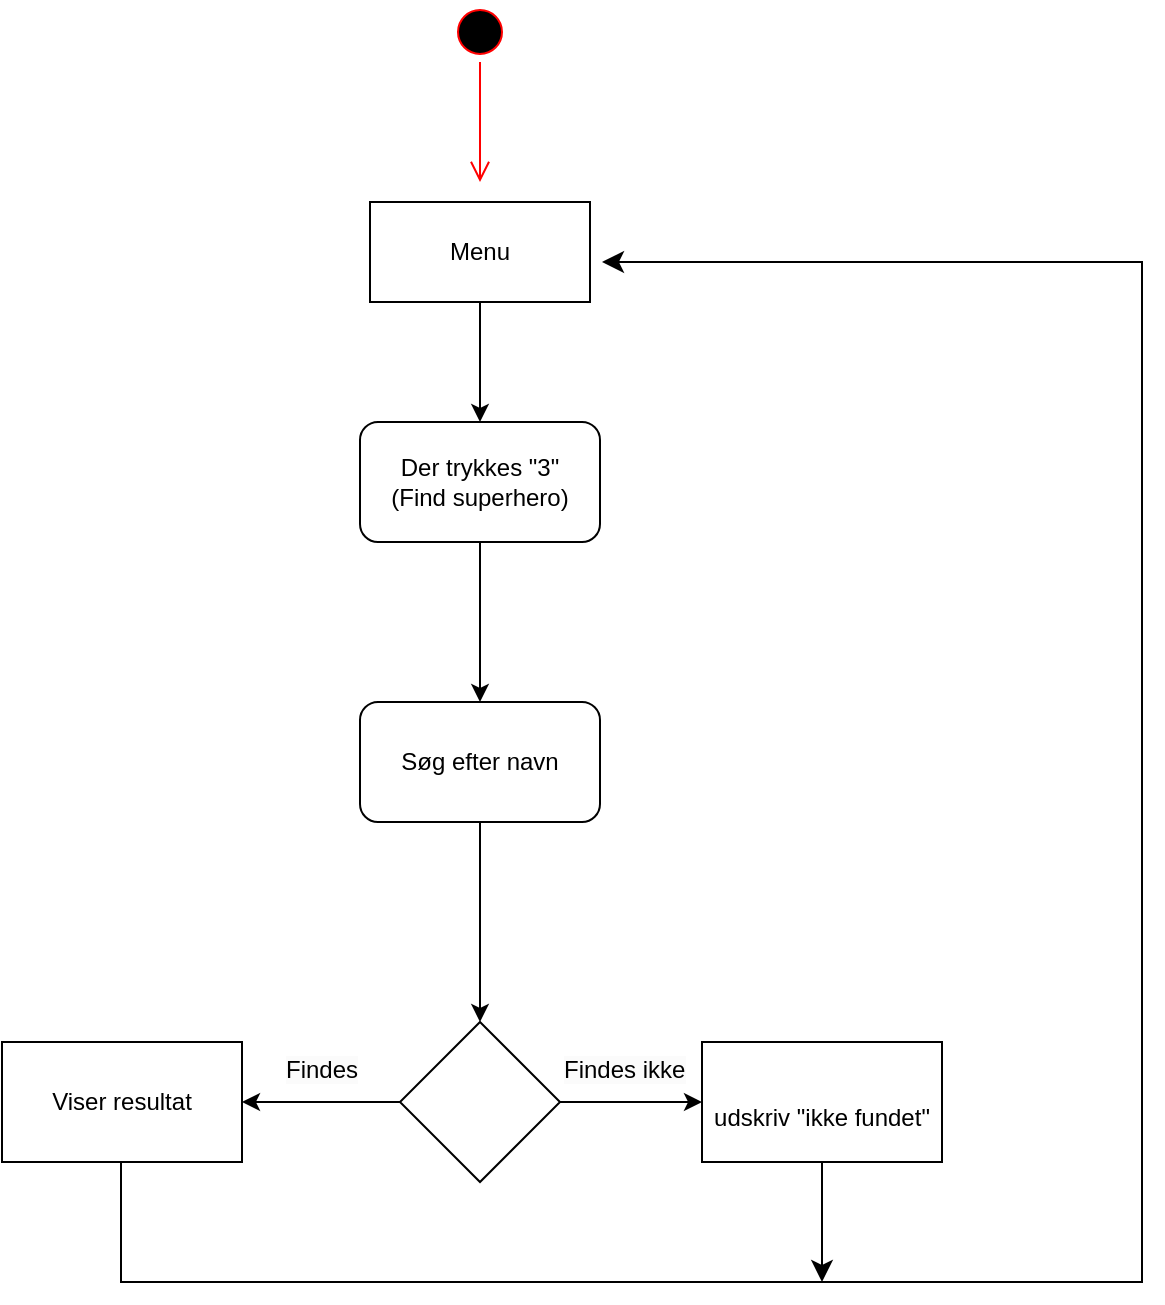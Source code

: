 <mxfile version="21.6.8" type="device">
  <diagram name="Page-1" id="AK6eOR6PjwH6tgFoe_t4">
    <mxGraphModel dx="1434" dy="907" grid="1" gridSize="10" guides="1" tooltips="1" connect="1" arrows="1" fold="1" page="1" pageScale="1" pageWidth="827" pageHeight="1169" math="0" shadow="0">
      <root>
        <mxCell id="0" />
        <mxCell id="1" parent="0" />
        <mxCell id="P52KZmhjphjqDDkN-I9k-1" value="" style="ellipse;html=1;shape=startState;fillColor=#000000;strokeColor=#ff0000;" vertex="1" parent="1">
          <mxGeometry x="384" y="10" width="30" height="30" as="geometry" />
        </mxCell>
        <mxCell id="P52KZmhjphjqDDkN-I9k-2" value="" style="edgeStyle=orthogonalEdgeStyle;html=1;verticalAlign=bottom;endArrow=open;endSize=8;strokeColor=#ff0000;rounded=0;" edge="1" source="P52KZmhjphjqDDkN-I9k-1" parent="1">
          <mxGeometry relative="1" as="geometry">
            <mxPoint x="399" y="100" as="targetPoint" />
          </mxGeometry>
        </mxCell>
        <mxCell id="P52KZmhjphjqDDkN-I9k-5" value="" style="edgeStyle=orthogonalEdgeStyle;rounded=0;orthogonalLoop=1;jettySize=auto;html=1;" edge="1" parent="1" source="P52KZmhjphjqDDkN-I9k-3" target="P52KZmhjphjqDDkN-I9k-4">
          <mxGeometry relative="1" as="geometry" />
        </mxCell>
        <mxCell id="P52KZmhjphjqDDkN-I9k-3" value="Der trykkes &quot;3&quot;&lt;br&gt;(Find superhero)" style="rounded=1;whiteSpace=wrap;html=1;" vertex="1" parent="1">
          <mxGeometry x="339" y="220" width="120" height="60" as="geometry" />
        </mxCell>
        <mxCell id="P52KZmhjphjqDDkN-I9k-7" style="edgeStyle=orthogonalEdgeStyle;rounded=0;orthogonalLoop=1;jettySize=auto;html=1;entryX=0.5;entryY=0;entryDx=0;entryDy=0;" edge="1" parent="1" source="P52KZmhjphjqDDkN-I9k-4" target="P52KZmhjphjqDDkN-I9k-6">
          <mxGeometry relative="1" as="geometry" />
        </mxCell>
        <mxCell id="P52KZmhjphjqDDkN-I9k-4" value="Søg efter navn" style="whiteSpace=wrap;html=1;rounded=1;" vertex="1" parent="1">
          <mxGeometry x="339" y="360" width="120" height="60" as="geometry" />
        </mxCell>
        <mxCell id="P52KZmhjphjqDDkN-I9k-9" value="" style="edgeStyle=orthogonalEdgeStyle;rounded=0;orthogonalLoop=1;jettySize=auto;html=1;" edge="1" parent="1" source="P52KZmhjphjqDDkN-I9k-6" target="P52KZmhjphjqDDkN-I9k-8">
          <mxGeometry relative="1" as="geometry" />
        </mxCell>
        <mxCell id="P52KZmhjphjqDDkN-I9k-11" value="" style="edgeStyle=orthogonalEdgeStyle;rounded=0;orthogonalLoop=1;jettySize=auto;html=1;" edge="1" parent="1" source="P52KZmhjphjqDDkN-I9k-6" target="P52KZmhjphjqDDkN-I9k-10">
          <mxGeometry relative="1" as="geometry" />
        </mxCell>
        <mxCell id="P52KZmhjphjqDDkN-I9k-6" value="" style="rhombus;whiteSpace=wrap;html=1;" vertex="1" parent="1">
          <mxGeometry x="359" y="520" width="80" height="80" as="geometry" />
        </mxCell>
        <mxCell id="P52KZmhjphjqDDkN-I9k-8" value="&lt;br&gt;udskriv &quot;ikke fundet&quot;" style="whiteSpace=wrap;html=1;" vertex="1" parent="1">
          <mxGeometry x="510" y="530" width="120" height="60" as="geometry" />
        </mxCell>
        <mxCell id="P52KZmhjphjqDDkN-I9k-10" value="Viser resultat" style="whiteSpace=wrap;html=1;" vertex="1" parent="1">
          <mxGeometry x="160" y="530" width="120" height="60" as="geometry" />
        </mxCell>
        <mxCell id="P52KZmhjphjqDDkN-I9k-15" value="" style="edgeStyle=orthogonalEdgeStyle;rounded=0;orthogonalLoop=1;jettySize=auto;html=1;" edge="1" parent="1" source="P52KZmhjphjqDDkN-I9k-14" target="P52KZmhjphjqDDkN-I9k-3">
          <mxGeometry relative="1" as="geometry" />
        </mxCell>
        <mxCell id="P52KZmhjphjqDDkN-I9k-14" value="Menu" style="html=1;whiteSpace=wrap;" vertex="1" parent="1">
          <mxGeometry x="344" y="110" width="110" height="50" as="geometry" />
        </mxCell>
        <mxCell id="P52KZmhjphjqDDkN-I9k-17" value="&lt;span style=&quot;color: rgb(0, 0, 0); font-family: Helvetica; font-size: 12px; font-style: normal; font-variant-ligatures: normal; font-variant-caps: normal; font-weight: 400; letter-spacing: normal; orphans: 2; text-align: center; text-indent: 0px; text-transform: none; widows: 2; word-spacing: 0px; -webkit-text-stroke-width: 0px; background-color: rgb(251, 251, 251); text-decoration-thickness: initial; text-decoration-style: initial; text-decoration-color: initial; float: none; display: inline !important;&quot;&gt;Findes&lt;/span&gt;" style="text;whiteSpace=wrap;html=1;" vertex="1" parent="1">
          <mxGeometry x="300" y="530" width="70" height="40" as="geometry" />
        </mxCell>
        <mxCell id="P52KZmhjphjqDDkN-I9k-18" value="&lt;span style=&quot;color: rgb(0, 0, 0); font-family: Helvetica; font-size: 12px; font-style: normal; font-variant-ligatures: normal; font-variant-caps: normal; font-weight: 400; letter-spacing: normal; orphans: 2; text-align: center; text-indent: 0px; text-transform: none; widows: 2; word-spacing: 0px; -webkit-text-stroke-width: 0px; background-color: rgb(251, 251, 251); text-decoration-thickness: initial; text-decoration-style: initial; text-decoration-color: initial; float: none; display: inline !important;&quot;&gt;Findes ikke&lt;/span&gt;" style="text;whiteSpace=wrap;html=1;" vertex="1" parent="1">
          <mxGeometry x="439" y="530" width="90" height="40" as="geometry" />
        </mxCell>
        <mxCell id="P52KZmhjphjqDDkN-I9k-19" value="" style="edgeStyle=segmentEdgeStyle;endArrow=classic;html=1;curved=0;rounded=0;endSize=8;startSize=8;exitX=0.5;exitY=1;exitDx=0;exitDy=0;" edge="1" parent="1" source="P52KZmhjphjqDDkN-I9k-8">
          <mxGeometry width="50" height="50" relative="1" as="geometry">
            <mxPoint x="490" y="700" as="sourcePoint" />
            <mxPoint x="570" y="650" as="targetPoint" />
            <Array as="points">
              <mxPoint x="570" y="650" />
            </Array>
          </mxGeometry>
        </mxCell>
        <mxCell id="P52KZmhjphjqDDkN-I9k-20" value="" style="edgeStyle=segmentEdgeStyle;endArrow=classic;html=1;curved=0;rounded=0;endSize=8;startSize=8;exitX=0.5;exitY=1;exitDx=0;exitDy=0;" edge="1" parent="1">
          <mxGeometry width="50" height="50" relative="1" as="geometry">
            <mxPoint x="219.5" y="590" as="sourcePoint" />
            <mxPoint x="460" y="140" as="targetPoint" />
            <Array as="points">
              <mxPoint x="220" y="650" />
              <mxPoint x="730" y="650" />
              <mxPoint x="730" y="140" />
              <mxPoint x="490" y="140" />
            </Array>
          </mxGeometry>
        </mxCell>
      </root>
    </mxGraphModel>
  </diagram>
</mxfile>
